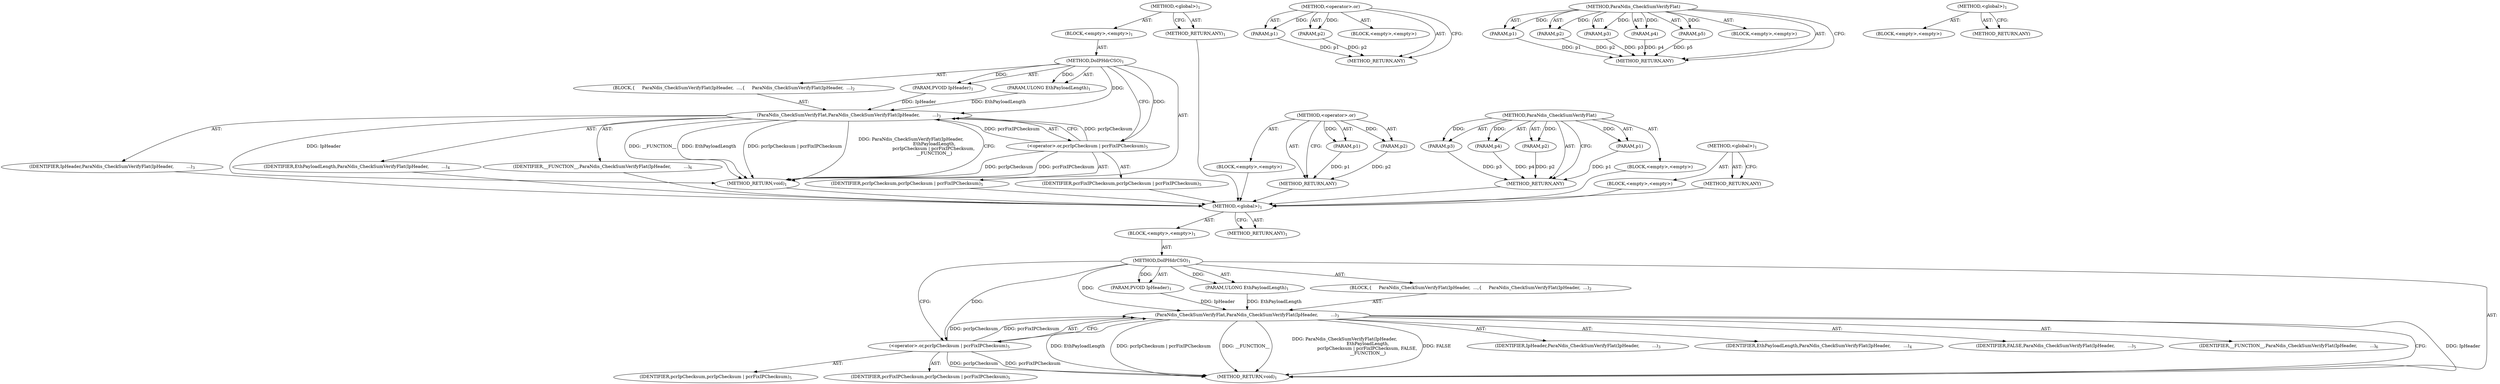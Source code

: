 digraph "&lt;global&gt;" {
vulnerable_6 [label=<(METHOD,&lt;global&gt;)<SUB>1</SUB>>];
vulnerable_7 [label=<(BLOCK,&lt;empty&gt;,&lt;empty&gt;)<SUB>1</SUB>>];
vulnerable_8 [label=<(METHOD,DoIPHdrCSO)<SUB>1</SUB>>];
vulnerable_9 [label=<(PARAM,PVOID IpHeader)<SUB>1</SUB>>];
vulnerable_10 [label=<(PARAM,ULONG EthPayloadLength)<SUB>1</SUB>>];
vulnerable_11 [label=<(BLOCK,{
     ParaNdis_CheckSumVerifyFlat(IpHeader,
  ...,{
     ParaNdis_CheckSumVerifyFlat(IpHeader,
  ...)<SUB>2</SUB>>];
vulnerable_12 [label=<(ParaNdis_CheckSumVerifyFlat,ParaNdis_CheckSumVerifyFlat(IpHeader,
         ...)<SUB>3</SUB>>];
vulnerable_13 [label=<(IDENTIFIER,IpHeader,ParaNdis_CheckSumVerifyFlat(IpHeader,
         ...)<SUB>3</SUB>>];
vulnerable_14 [label=<(IDENTIFIER,EthPayloadLength,ParaNdis_CheckSumVerifyFlat(IpHeader,
         ...)<SUB>4</SUB>>];
vulnerable_15 [label=<(&lt;operator&gt;.or,pcrIpChecksum | pcrFixIPChecksum)<SUB>5</SUB>>];
vulnerable_16 [label=<(IDENTIFIER,pcrIpChecksum,pcrIpChecksum | pcrFixIPChecksum)<SUB>5</SUB>>];
vulnerable_17 [label=<(IDENTIFIER,pcrFixIPChecksum,pcrIpChecksum | pcrFixIPChecksum)<SUB>5</SUB>>];
vulnerable_18 [label=<(IDENTIFIER,__FUNCTION__,ParaNdis_CheckSumVerifyFlat(IpHeader,
         ...)<SUB>6</SUB>>];
vulnerable_19 [label=<(METHOD_RETURN,void)<SUB>1</SUB>>];
vulnerable_21 [label=<(METHOD_RETURN,ANY)<SUB>1</SUB>>];
vulnerable_45 [label=<(METHOD,&lt;operator&gt;.or)>];
vulnerable_46 [label=<(PARAM,p1)>];
vulnerable_47 [label=<(PARAM,p2)>];
vulnerable_48 [label=<(BLOCK,&lt;empty&gt;,&lt;empty&gt;)>];
vulnerable_49 [label=<(METHOD_RETURN,ANY)>];
vulnerable_38 [label=<(METHOD,ParaNdis_CheckSumVerifyFlat)>];
vulnerable_39 [label=<(PARAM,p1)>];
vulnerable_40 [label=<(PARAM,p2)>];
vulnerable_41 [label=<(PARAM,p3)>];
vulnerable_42 [label=<(PARAM,p4)>];
vulnerable_43 [label=<(BLOCK,&lt;empty&gt;,&lt;empty&gt;)>];
vulnerable_44 [label=<(METHOD_RETURN,ANY)>];
vulnerable_32 [label=<(METHOD,&lt;global&gt;)<SUB>1</SUB>>];
vulnerable_33 [label=<(BLOCK,&lt;empty&gt;,&lt;empty&gt;)>];
vulnerable_34 [label=<(METHOD_RETURN,ANY)>];
fixed_6 [label=<(METHOD,&lt;global&gt;)<SUB>1</SUB>>];
fixed_7 [label=<(BLOCK,&lt;empty&gt;,&lt;empty&gt;)<SUB>1</SUB>>];
fixed_8 [label=<(METHOD,DoIPHdrCSO)<SUB>1</SUB>>];
fixed_9 [label=<(PARAM,PVOID IpHeader)<SUB>1</SUB>>];
fixed_10 [label=<(PARAM,ULONG EthPayloadLength)<SUB>1</SUB>>];
fixed_11 [label=<(BLOCK,{
     ParaNdis_CheckSumVerifyFlat(IpHeader,
  ...,{
     ParaNdis_CheckSumVerifyFlat(IpHeader,
  ...)<SUB>2</SUB>>];
fixed_12 [label=<(ParaNdis_CheckSumVerifyFlat,ParaNdis_CheckSumVerifyFlat(IpHeader,
         ...)<SUB>3</SUB>>];
fixed_13 [label=<(IDENTIFIER,IpHeader,ParaNdis_CheckSumVerifyFlat(IpHeader,
         ...)<SUB>3</SUB>>];
fixed_14 [label=<(IDENTIFIER,EthPayloadLength,ParaNdis_CheckSumVerifyFlat(IpHeader,
         ...)<SUB>4</SUB>>];
fixed_15 [label=<(&lt;operator&gt;.or,pcrIpChecksum | pcrFixIPChecksum)<SUB>5</SUB>>];
fixed_16 [label=<(IDENTIFIER,pcrIpChecksum,pcrIpChecksum | pcrFixIPChecksum)<SUB>5</SUB>>];
fixed_17 [label=<(IDENTIFIER,pcrFixIPChecksum,pcrIpChecksum | pcrFixIPChecksum)<SUB>5</SUB>>];
fixed_18 [label=<(IDENTIFIER,FALSE,ParaNdis_CheckSumVerifyFlat(IpHeader,
         ...)<SUB>5</SUB>>];
fixed_19 [label=<(IDENTIFIER,__FUNCTION__,ParaNdis_CheckSumVerifyFlat(IpHeader,
         ...)<SUB>6</SUB>>];
fixed_20 [label=<(METHOD_RETURN,void)<SUB>1</SUB>>];
fixed_22 [label=<(METHOD_RETURN,ANY)<SUB>1</SUB>>];
fixed_47 [label=<(METHOD,&lt;operator&gt;.or)>];
fixed_48 [label=<(PARAM,p1)>];
fixed_49 [label=<(PARAM,p2)>];
fixed_50 [label=<(BLOCK,&lt;empty&gt;,&lt;empty&gt;)>];
fixed_51 [label=<(METHOD_RETURN,ANY)>];
fixed_39 [label=<(METHOD,ParaNdis_CheckSumVerifyFlat)>];
fixed_40 [label=<(PARAM,p1)>];
fixed_41 [label=<(PARAM,p2)>];
fixed_42 [label=<(PARAM,p3)>];
fixed_43 [label=<(PARAM,p4)>];
fixed_44 [label=<(PARAM,p5)>];
fixed_45 [label=<(BLOCK,&lt;empty&gt;,&lt;empty&gt;)>];
fixed_46 [label=<(METHOD_RETURN,ANY)>];
fixed_33 [label=<(METHOD,&lt;global&gt;)<SUB>1</SUB>>];
fixed_34 [label=<(BLOCK,&lt;empty&gt;,&lt;empty&gt;)>];
fixed_35 [label=<(METHOD_RETURN,ANY)>];
vulnerable_6 -> vulnerable_7  [key=0, label="AST: "];
vulnerable_6 -> vulnerable_21  [key=0, label="AST: "];
vulnerable_6 -> vulnerable_21  [key=1, label="CFG: "];
vulnerable_7 -> vulnerable_8  [key=0, label="AST: "];
vulnerable_8 -> vulnerable_9  [key=0, label="AST: "];
vulnerable_8 -> vulnerable_9  [key=1, label="DDG: "];
vulnerable_8 -> vulnerable_10  [key=0, label="AST: "];
vulnerable_8 -> vulnerable_10  [key=1, label="DDG: "];
vulnerable_8 -> vulnerable_11  [key=0, label="AST: "];
vulnerable_8 -> vulnerable_19  [key=0, label="AST: "];
vulnerable_8 -> vulnerable_15  [key=0, label="CFG: "];
vulnerable_8 -> vulnerable_15  [key=1, label="DDG: "];
vulnerable_8 -> vulnerable_12  [key=0, label="DDG: "];
vulnerable_9 -> vulnerable_12  [key=0, label="DDG: IpHeader"];
vulnerable_10 -> vulnerable_12  [key=0, label="DDG: EthPayloadLength"];
vulnerable_11 -> vulnerable_12  [key=0, label="AST: "];
vulnerable_12 -> vulnerable_13  [key=0, label="AST: "];
vulnerable_12 -> vulnerable_14  [key=0, label="AST: "];
vulnerable_12 -> vulnerable_15  [key=0, label="AST: "];
vulnerable_12 -> vulnerable_18  [key=0, label="AST: "];
vulnerable_12 -> vulnerable_19  [key=0, label="CFG: "];
vulnerable_12 -> vulnerable_19  [key=1, label="DDG: IpHeader"];
vulnerable_12 -> vulnerable_19  [key=2, label="DDG: EthPayloadLength"];
vulnerable_12 -> vulnerable_19  [key=3, label="DDG: pcrIpChecksum | pcrFixIPChecksum"];
vulnerable_12 -> vulnerable_19  [key=4, label="DDG: ParaNdis_CheckSumVerifyFlat(IpHeader,
                                 EthPayloadLength,
                                pcrIpChecksum | pcrFixIPChecksum,
                                 __FUNCTION__)"];
vulnerable_12 -> vulnerable_19  [key=5, label="DDG: __FUNCTION__"];
vulnerable_13 -> fixed_6  [key=0];
vulnerable_14 -> fixed_6  [key=0];
vulnerable_15 -> vulnerable_16  [key=0, label="AST: "];
vulnerable_15 -> vulnerable_17  [key=0, label="AST: "];
vulnerable_15 -> vulnerable_12  [key=0, label="CFG: "];
vulnerable_15 -> vulnerable_12  [key=1, label="DDG: pcrIpChecksum"];
vulnerable_15 -> vulnerable_12  [key=2, label="DDG: pcrFixIPChecksum"];
vulnerable_15 -> vulnerable_19  [key=0, label="DDG: pcrIpChecksum"];
vulnerable_15 -> vulnerable_19  [key=1, label="DDG: pcrFixIPChecksum"];
vulnerable_16 -> fixed_6  [key=0];
vulnerable_17 -> fixed_6  [key=0];
vulnerable_18 -> fixed_6  [key=0];
vulnerable_19 -> fixed_6  [key=0];
vulnerable_21 -> fixed_6  [key=0];
vulnerable_45 -> vulnerable_46  [key=0, label="AST: "];
vulnerable_45 -> vulnerable_46  [key=1, label="DDG: "];
vulnerable_45 -> vulnerable_48  [key=0, label="AST: "];
vulnerable_45 -> vulnerable_47  [key=0, label="AST: "];
vulnerable_45 -> vulnerable_47  [key=1, label="DDG: "];
vulnerable_45 -> vulnerable_49  [key=0, label="AST: "];
vulnerable_45 -> vulnerable_49  [key=1, label="CFG: "];
vulnerable_46 -> vulnerable_49  [key=0, label="DDG: p1"];
vulnerable_47 -> vulnerable_49  [key=0, label="DDG: p2"];
vulnerable_48 -> fixed_6  [key=0];
vulnerable_49 -> fixed_6  [key=0];
vulnerable_38 -> vulnerable_39  [key=0, label="AST: "];
vulnerable_38 -> vulnerable_39  [key=1, label="DDG: "];
vulnerable_38 -> vulnerable_43  [key=0, label="AST: "];
vulnerable_38 -> vulnerable_40  [key=0, label="AST: "];
vulnerable_38 -> vulnerable_40  [key=1, label="DDG: "];
vulnerable_38 -> vulnerable_44  [key=0, label="AST: "];
vulnerable_38 -> vulnerable_44  [key=1, label="CFG: "];
vulnerable_38 -> vulnerable_41  [key=0, label="AST: "];
vulnerable_38 -> vulnerable_41  [key=1, label="DDG: "];
vulnerable_38 -> vulnerable_42  [key=0, label="AST: "];
vulnerable_38 -> vulnerable_42  [key=1, label="DDG: "];
vulnerable_39 -> vulnerable_44  [key=0, label="DDG: p1"];
vulnerable_40 -> vulnerable_44  [key=0, label="DDG: p2"];
vulnerable_41 -> vulnerable_44  [key=0, label="DDG: p3"];
vulnerable_42 -> vulnerable_44  [key=0, label="DDG: p4"];
vulnerable_43 -> fixed_6  [key=0];
vulnerable_44 -> fixed_6  [key=0];
vulnerable_32 -> vulnerable_33  [key=0, label="AST: "];
vulnerable_32 -> vulnerable_34  [key=0, label="AST: "];
vulnerable_32 -> vulnerable_34  [key=1, label="CFG: "];
vulnerable_33 -> fixed_6  [key=0];
vulnerable_34 -> fixed_6  [key=0];
fixed_6 -> fixed_7  [key=0, label="AST: "];
fixed_6 -> fixed_22  [key=0, label="AST: "];
fixed_6 -> fixed_22  [key=1, label="CFG: "];
fixed_7 -> fixed_8  [key=0, label="AST: "];
fixed_8 -> fixed_9  [key=0, label="AST: "];
fixed_8 -> fixed_9  [key=1, label="DDG: "];
fixed_8 -> fixed_10  [key=0, label="AST: "];
fixed_8 -> fixed_10  [key=1, label="DDG: "];
fixed_8 -> fixed_11  [key=0, label="AST: "];
fixed_8 -> fixed_20  [key=0, label="AST: "];
fixed_8 -> fixed_15  [key=0, label="CFG: "];
fixed_8 -> fixed_15  [key=1, label="DDG: "];
fixed_8 -> fixed_12  [key=0, label="DDG: "];
fixed_9 -> fixed_12  [key=0, label="DDG: IpHeader"];
fixed_10 -> fixed_12  [key=0, label="DDG: EthPayloadLength"];
fixed_11 -> fixed_12  [key=0, label="AST: "];
fixed_12 -> fixed_13  [key=0, label="AST: "];
fixed_12 -> fixed_14  [key=0, label="AST: "];
fixed_12 -> fixed_15  [key=0, label="AST: "];
fixed_12 -> fixed_18  [key=0, label="AST: "];
fixed_12 -> fixed_19  [key=0, label="AST: "];
fixed_12 -> fixed_20  [key=0, label="CFG: "];
fixed_12 -> fixed_20  [key=1, label="DDG: IpHeader"];
fixed_12 -> fixed_20  [key=2, label="DDG: EthPayloadLength"];
fixed_12 -> fixed_20  [key=3, label="DDG: pcrIpChecksum | pcrFixIPChecksum"];
fixed_12 -> fixed_20  [key=4, label="DDG: __FUNCTION__"];
fixed_12 -> fixed_20  [key=5, label="DDG: ParaNdis_CheckSumVerifyFlat(IpHeader,
                                 EthPayloadLength,
                                pcrIpChecksum | pcrFixIPChecksum, FALSE,
                                 __FUNCTION__)"];
fixed_12 -> fixed_20  [key=6, label="DDG: FALSE"];
fixed_15 -> fixed_16  [key=0, label="AST: "];
fixed_15 -> fixed_17  [key=0, label="AST: "];
fixed_15 -> fixed_12  [key=0, label="CFG: "];
fixed_15 -> fixed_12  [key=1, label="DDG: pcrIpChecksum"];
fixed_15 -> fixed_12  [key=2, label="DDG: pcrFixIPChecksum"];
fixed_15 -> fixed_20  [key=0, label="DDG: pcrIpChecksum"];
fixed_15 -> fixed_20  [key=1, label="DDG: pcrFixIPChecksum"];
fixed_47 -> fixed_48  [key=0, label="AST: "];
fixed_47 -> fixed_48  [key=1, label="DDG: "];
fixed_47 -> fixed_50  [key=0, label="AST: "];
fixed_47 -> fixed_49  [key=0, label="AST: "];
fixed_47 -> fixed_49  [key=1, label="DDG: "];
fixed_47 -> fixed_51  [key=0, label="AST: "];
fixed_47 -> fixed_51  [key=1, label="CFG: "];
fixed_48 -> fixed_51  [key=0, label="DDG: p1"];
fixed_49 -> fixed_51  [key=0, label="DDG: p2"];
fixed_39 -> fixed_40  [key=0, label="AST: "];
fixed_39 -> fixed_40  [key=1, label="DDG: "];
fixed_39 -> fixed_45  [key=0, label="AST: "];
fixed_39 -> fixed_41  [key=0, label="AST: "];
fixed_39 -> fixed_41  [key=1, label="DDG: "];
fixed_39 -> fixed_46  [key=0, label="AST: "];
fixed_39 -> fixed_46  [key=1, label="CFG: "];
fixed_39 -> fixed_42  [key=0, label="AST: "];
fixed_39 -> fixed_42  [key=1, label="DDG: "];
fixed_39 -> fixed_43  [key=0, label="AST: "];
fixed_39 -> fixed_43  [key=1, label="DDG: "];
fixed_39 -> fixed_44  [key=0, label="AST: "];
fixed_39 -> fixed_44  [key=1, label="DDG: "];
fixed_40 -> fixed_46  [key=0, label="DDG: p1"];
fixed_41 -> fixed_46  [key=0, label="DDG: p2"];
fixed_42 -> fixed_46  [key=0, label="DDG: p3"];
fixed_43 -> fixed_46  [key=0, label="DDG: p4"];
fixed_44 -> fixed_46  [key=0, label="DDG: p5"];
fixed_33 -> fixed_34  [key=0, label="AST: "];
fixed_33 -> fixed_35  [key=0, label="AST: "];
fixed_33 -> fixed_35  [key=1, label="CFG: "];
}
